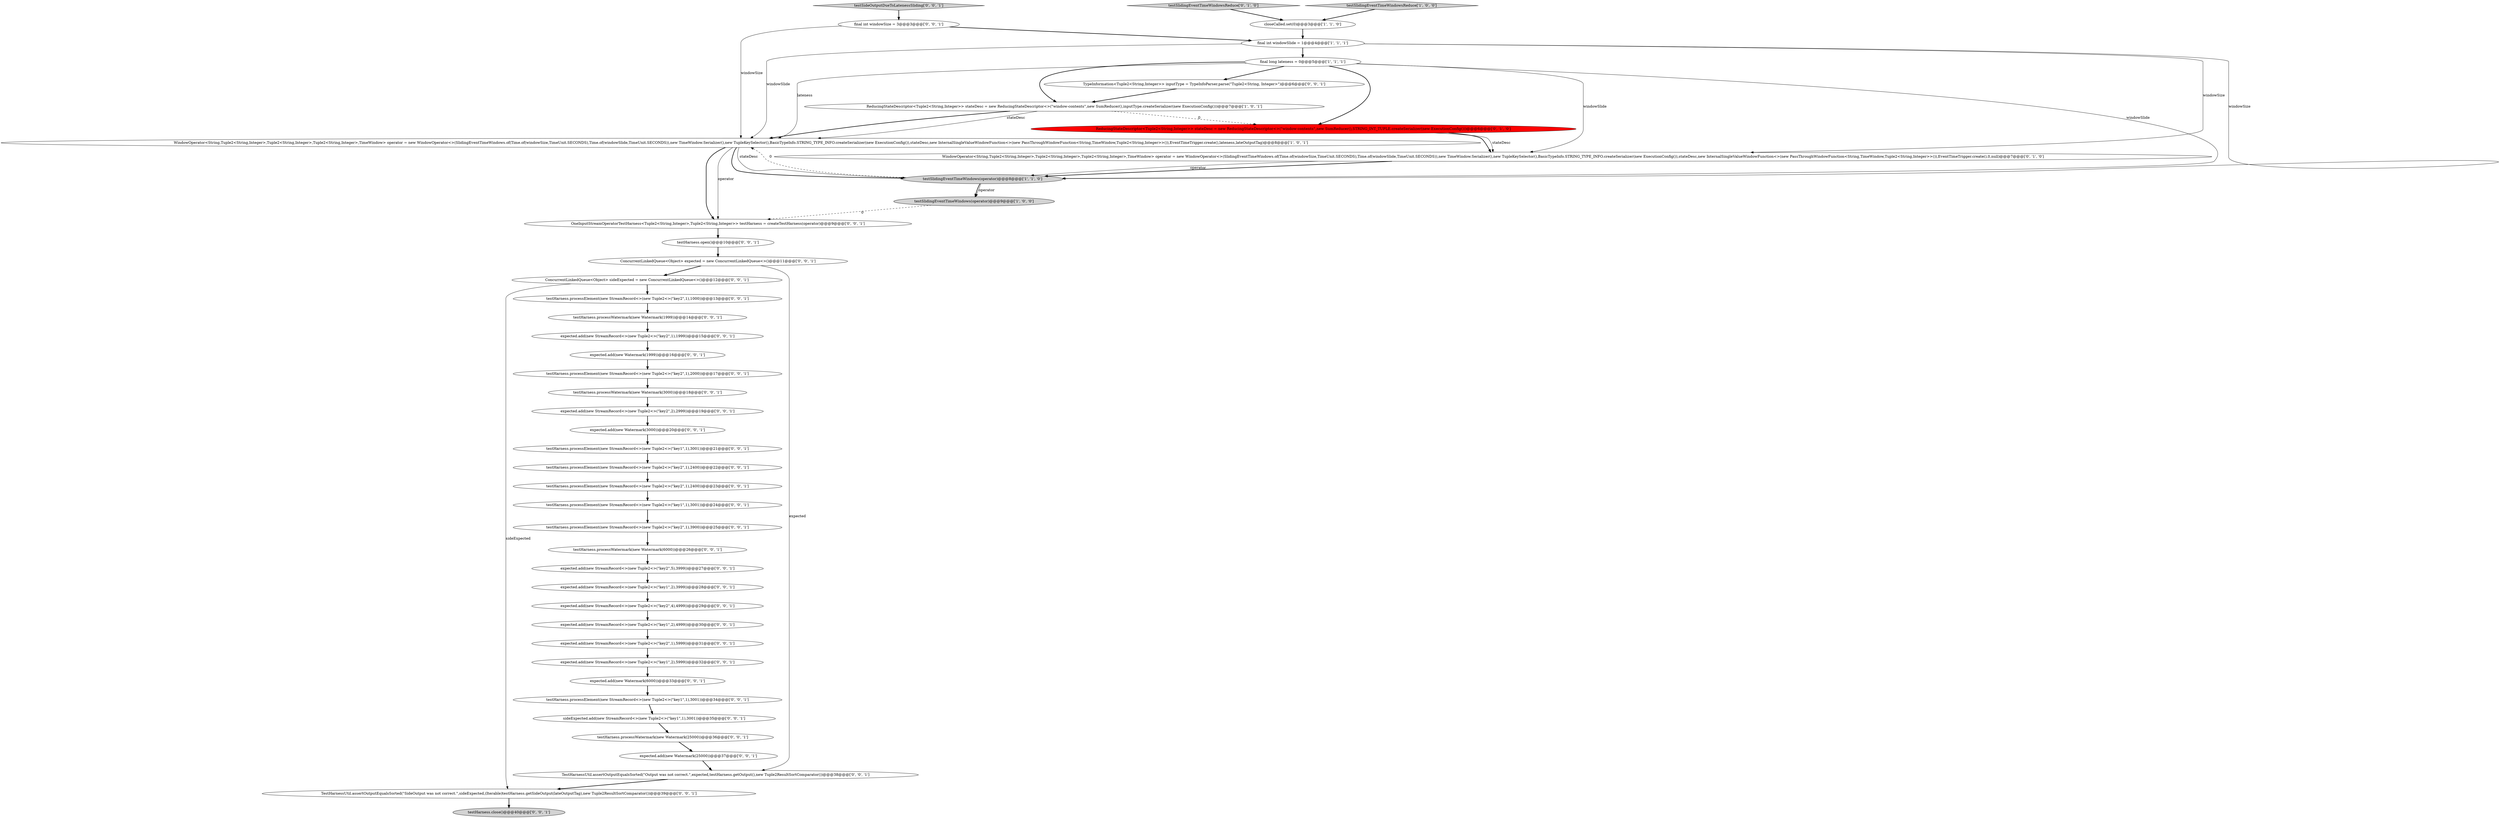 digraph {
30 [style = filled, label = "sideExpected.add(new StreamRecord<>(new Tuple2<>(\"key1\",1),3001))@@@35@@@['0', '0', '1']", fillcolor = white, shape = ellipse image = "AAA0AAABBB3BBB"];
34 [style = filled, label = "expected.add(new StreamRecord<>(new Tuple2<>(\"key1\",2),5999))@@@32@@@['0', '0', '1']", fillcolor = white, shape = ellipse image = "AAA0AAABBB3BBB"];
6 [style = filled, label = "final int windowSlide = 1@@@4@@@['1', '1', '1']", fillcolor = white, shape = ellipse image = "AAA0AAABBB1BBB"];
36 [style = filled, label = "testHarness.processElement(new StreamRecord<>(new Tuple2<>(\"key2\",1),3900))@@@25@@@['0', '0', '1']", fillcolor = white, shape = ellipse image = "AAA0AAABBB3BBB"];
24 [style = filled, label = "expected.add(new StreamRecord<>(new Tuple2<>(\"key2\",4),4999))@@@29@@@['0', '0', '1']", fillcolor = white, shape = ellipse image = "AAA0AAABBB3BBB"];
18 [style = filled, label = "expected.add(new StreamRecord<>(new Tuple2<>(\"key2\",2),2999))@@@19@@@['0', '0', '1']", fillcolor = white, shape = ellipse image = "AAA0AAABBB3BBB"];
7 [style = filled, label = "WindowOperator<String,Tuple2<String,Integer>,Tuple2<String,Integer>,Tuple2<String,Integer>,TimeWindow> operator = new WindowOperator<>(SlidingEventTimeWindows.of(Time.of(windowSize,TimeUnit.SECONDS),Time.of(windowSlide,TimeUnit.SECONDS)),new TimeWindow.Serializer(),new TupleKeySelector(),BasicTypeInfo.STRING_TYPE_INFO.createSerializer(new ExecutionConfig()),stateDesc,new InternalSingleValueWindowFunction<>(new PassThroughWindowFunction<String,TimeWindow,Tuple2<String,Integer>>()),EventTimeTrigger.create(),lateness,lateOutputTag)@@@8@@@['1', '0', '1']", fillcolor = white, shape = ellipse image = "AAA0AAABBB1BBB"];
10 [style = filled, label = "ReducingStateDescriptor<Tuple2<String,Integer>> stateDesc = new ReducingStateDescriptor<>(\"window-contents\",new SumReducer(),STRING_INT_TUPLE.createSerializer(new ExecutionConfig()))@@@6@@@['0', '1', '0']", fillcolor = red, shape = ellipse image = "AAA1AAABBB2BBB"];
5 [style = filled, label = "closeCalled.set(0)@@@3@@@['1', '1', '0']", fillcolor = white, shape = ellipse image = "AAA0AAABBB1BBB"];
13 [style = filled, label = "testHarness.processElement(new StreamRecord<>(new Tuple2<>(\"key2\",1),2400))@@@23@@@['0', '0', '1']", fillcolor = white, shape = ellipse image = "AAA0AAABBB3BBB"];
21 [style = filled, label = "testHarness.processElement(new StreamRecord<>(new Tuple2<>(\"key2\",1),1000))@@@13@@@['0', '0', '1']", fillcolor = white, shape = ellipse image = "AAA0AAABBB3BBB"];
22 [style = filled, label = "expected.add(new Watermark(1999))@@@16@@@['0', '0', '1']", fillcolor = white, shape = ellipse image = "AAA0AAABBB3BBB"];
32 [style = filled, label = "expected.add(new Watermark(6000))@@@33@@@['0', '0', '1']", fillcolor = white, shape = ellipse image = "AAA0AAABBB3BBB"];
27 [style = filled, label = "TypeInformation<Tuple2<String,Integer>> inputType = TypeInfoParser.parse(\"Tuple2<String, Integer>\")@@@6@@@['0', '0', '1']", fillcolor = white, shape = ellipse image = "AAA0AAABBB3BBB"];
1 [style = filled, label = "ReducingStateDescriptor<Tuple2<String,Integer>> stateDesc = new ReducingStateDescriptor<>(\"window-contents\",new SumReducer(),inputType.createSerializer(new ExecutionConfig()))@@@7@@@['1', '0', '1']", fillcolor = white, shape = ellipse image = "AAA0AAABBB1BBB"];
42 [style = filled, label = "expected.add(new StreamRecord<>(new Tuple2<>(\"key2\",5),3999))@@@27@@@['0', '0', '1']", fillcolor = white, shape = ellipse image = "AAA0AAABBB3BBB"];
26 [style = filled, label = "testHarness.processWatermark(new Watermark(6000))@@@26@@@['0', '0', '1']", fillcolor = white, shape = ellipse image = "AAA0AAABBB3BBB"];
20 [style = filled, label = "testHarness.close()@@@40@@@['0', '0', '1']", fillcolor = lightgray, shape = ellipse image = "AAA0AAABBB3BBB"];
0 [style = filled, label = "final long lateness = 0@@@5@@@['1', '1', '1']", fillcolor = white, shape = ellipse image = "AAA0AAABBB1BBB"];
35 [style = filled, label = "expected.add(new Watermark(25000))@@@37@@@['0', '0', '1']", fillcolor = white, shape = ellipse image = "AAA0AAABBB3BBB"];
41 [style = filled, label = "testHarness.open()@@@10@@@['0', '0', '1']", fillcolor = white, shape = ellipse image = "AAA0AAABBB3BBB"];
14 [style = filled, label = "testHarness.processWatermark(new Watermark(3000))@@@18@@@['0', '0', '1']", fillcolor = white, shape = ellipse image = "AAA0AAABBB3BBB"];
8 [style = filled, label = "WindowOperator<String,Tuple2<String,Integer>,Tuple2<String,Integer>,Tuple2<String,Integer>,TimeWindow> operator = new WindowOperator<>(SlidingEventTimeWindows.of(Time.of(windowSize,TimeUnit.SECONDS),Time.of(windowSlide,TimeUnit.SECONDS)),new TimeWindow.Serializer(),new TupleKeySelector(),BasicTypeInfo.STRING_TYPE_INFO.createSerializer(new ExecutionConfig()),stateDesc,new InternalSingleValueWindowFunction<>(new PassThroughWindowFunction<String,TimeWindow,Tuple2<String,Integer>>()),EventTimeTrigger.create(),0,null)@@@7@@@['0', '1', '0']", fillcolor = white, shape = ellipse image = "AAA0AAABBB2BBB"];
16 [style = filled, label = "expected.add(new Watermark(3000))@@@20@@@['0', '0', '1']", fillcolor = white, shape = ellipse image = "AAA0AAABBB3BBB"];
17 [style = filled, label = "testHarness.processElement(new StreamRecord<>(new Tuple2<>(\"key1\",1),3001))@@@34@@@['0', '0', '1']", fillcolor = white, shape = ellipse image = "AAA0AAABBB3BBB"];
37 [style = filled, label = "testHarness.processElement(new StreamRecord<>(new Tuple2<>(\"key1\",1),3001))@@@21@@@['0', '0', '1']", fillcolor = white, shape = ellipse image = "AAA0AAABBB3BBB"];
45 [style = filled, label = "expected.add(new StreamRecord<>(new Tuple2<>(\"key1\",2),4999))@@@30@@@['0', '0', '1']", fillcolor = white, shape = ellipse image = "AAA0AAABBB3BBB"];
39 [style = filled, label = "TestHarnessUtil.assertOutputEqualsSorted(\"SideOutput was not correct.\",sideExpected,(Iterable)testHarness.getSideOutput(lateOutputTag),new Tuple2ResultSortComparator())@@@39@@@['0', '0', '1']", fillcolor = white, shape = ellipse image = "AAA0AAABBB3BBB"];
28 [style = filled, label = "final int windowSize = 3@@@3@@@['0', '0', '1']", fillcolor = white, shape = ellipse image = "AAA0AAABBB3BBB"];
33 [style = filled, label = "testHarness.processElement(new StreamRecord<>(new Tuple2<>(\"key2\",1),2000))@@@17@@@['0', '0', '1']", fillcolor = white, shape = ellipse image = "AAA0AAABBB3BBB"];
29 [style = filled, label = "testHarness.processElement(new StreamRecord<>(new Tuple2<>(\"key2\",1),2400))@@@22@@@['0', '0', '1']", fillcolor = white, shape = ellipse image = "AAA0AAABBB3BBB"];
43 [style = filled, label = "ConcurrentLinkedQueue<Object> sideExpected = new ConcurrentLinkedQueue<>()@@@12@@@['0', '0', '1']", fillcolor = white, shape = ellipse image = "AAA0AAABBB3BBB"];
4 [style = filled, label = "testSlidingEventTimeWindowsReduce['1', '0', '0']", fillcolor = lightgray, shape = diamond image = "AAA0AAABBB1BBB"];
11 [style = filled, label = "testHarness.processElement(new StreamRecord<>(new Tuple2<>(\"key1\",1),3001))@@@24@@@['0', '0', '1']", fillcolor = white, shape = ellipse image = "AAA0AAABBB3BBB"];
12 [style = filled, label = "testHarness.processWatermark(new Watermark(25000))@@@36@@@['0', '0', '1']", fillcolor = white, shape = ellipse image = "AAA0AAABBB3BBB"];
15 [style = filled, label = "expected.add(new StreamRecord<>(new Tuple2<>(\"key1\",2),3999))@@@28@@@['0', '0', '1']", fillcolor = white, shape = ellipse image = "AAA0AAABBB3BBB"];
9 [style = filled, label = "testSlidingEventTimeWindowsReduce['0', '1', '0']", fillcolor = lightgray, shape = diamond image = "AAA0AAABBB2BBB"];
2 [style = filled, label = "testSlidingEventTimeWindows(operator)@@@8@@@['1', '1', '0']", fillcolor = lightgray, shape = ellipse image = "AAA0AAABBB1BBB"];
31 [style = filled, label = "expected.add(new StreamRecord<>(new Tuple2<>(\"key2\",1),5999))@@@31@@@['0', '0', '1']", fillcolor = white, shape = ellipse image = "AAA0AAABBB3BBB"];
44 [style = filled, label = "ConcurrentLinkedQueue<Object> expected = new ConcurrentLinkedQueue<>()@@@11@@@['0', '0', '1']", fillcolor = white, shape = ellipse image = "AAA0AAABBB3BBB"];
19 [style = filled, label = "testHarness.processWatermark(new Watermark(1999))@@@14@@@['0', '0', '1']", fillcolor = white, shape = ellipse image = "AAA0AAABBB3BBB"];
25 [style = filled, label = "expected.add(new StreamRecord<>(new Tuple2<>(\"key2\",1),1999))@@@15@@@['0', '0', '1']", fillcolor = white, shape = ellipse image = "AAA0AAABBB3BBB"];
23 [style = filled, label = "OneInputStreamOperatorTestHarness<Tuple2<String,Integer>,Tuple2<String,Integer>> testHarness = createTestHarness(operator)@@@9@@@['0', '0', '1']", fillcolor = white, shape = ellipse image = "AAA0AAABBB3BBB"];
3 [style = filled, label = "testSlidingEventTimeWindows(operator)@@@9@@@['1', '0', '0']", fillcolor = lightgray, shape = ellipse image = "AAA0AAABBB1BBB"];
38 [style = filled, label = "TestHarnessUtil.assertOutputEqualsSorted(\"Output was not correct.\",expected,testHarness.getOutput(),new Tuple2ResultSortComparator())@@@38@@@['0', '0', '1']", fillcolor = white, shape = ellipse image = "AAA0AAABBB3BBB"];
40 [style = filled, label = "testSideOutputDueToLatenessSliding['0', '0', '1']", fillcolor = lightgray, shape = diamond image = "AAA0AAABBB3BBB"];
43->21 [style = bold, label=""];
33->14 [style = bold, label=""];
22->33 [style = bold, label=""];
28->6 [style = bold, label=""];
27->1 [style = bold, label=""];
16->37 [style = bold, label=""];
26->42 [style = bold, label=""];
21->19 [style = bold, label=""];
25->22 [style = bold, label=""];
1->7 [style = solid, label="stateDesc"];
0->27 [style = bold, label=""];
2->3 [style = bold, label=""];
43->39 [style = solid, label="sideExpected"];
37->29 [style = bold, label=""];
2->3 [style = solid, label="operator"];
28->7 [style = solid, label="windowSize"];
10->8 [style = solid, label="stateDesc"];
17->30 [style = bold, label=""];
6->0 [style = bold, label=""];
1->10 [style = dashed, label="0"];
7->23 [style = solid, label="operator"];
36->26 [style = bold, label=""];
12->35 [style = bold, label=""];
23->41 [style = bold, label=""];
45->31 [style = bold, label=""];
40->28 [style = bold, label=""];
0->7 [style = solid, label="lateness"];
0->2 [style = solid, label="windowSlide"];
38->39 [style = bold, label=""];
1->7 [style = bold, label=""];
13->11 [style = bold, label=""];
11->36 [style = bold, label=""];
2->7 [style = dashed, label="0"];
44->43 [style = bold, label=""];
19->25 [style = bold, label=""];
29->13 [style = bold, label=""];
24->45 [style = bold, label=""];
31->34 [style = bold, label=""];
3->23 [style = dashed, label="0"];
0->10 [style = bold, label=""];
30->12 [style = bold, label=""];
6->8 [style = solid, label="windowSize"];
5->6 [style = bold, label=""];
10->8 [style = bold, label=""];
8->2 [style = bold, label=""];
8->2 [style = solid, label="operator"];
7->2 [style = bold, label=""];
0->1 [style = bold, label=""];
15->24 [style = bold, label=""];
7->23 [style = bold, label=""];
0->8 [style = solid, label="windowSlide"];
9->5 [style = bold, label=""];
14->18 [style = bold, label=""];
34->32 [style = bold, label=""];
35->38 [style = bold, label=""];
44->38 [style = solid, label="expected"];
39->20 [style = bold, label=""];
6->7 [style = solid, label="windowSlide"];
41->44 [style = bold, label=""];
4->5 [style = bold, label=""];
32->17 [style = bold, label=""];
7->2 [style = solid, label="stateDesc"];
6->2 [style = solid, label="windowSize"];
42->15 [style = bold, label=""];
18->16 [style = bold, label=""];
}
